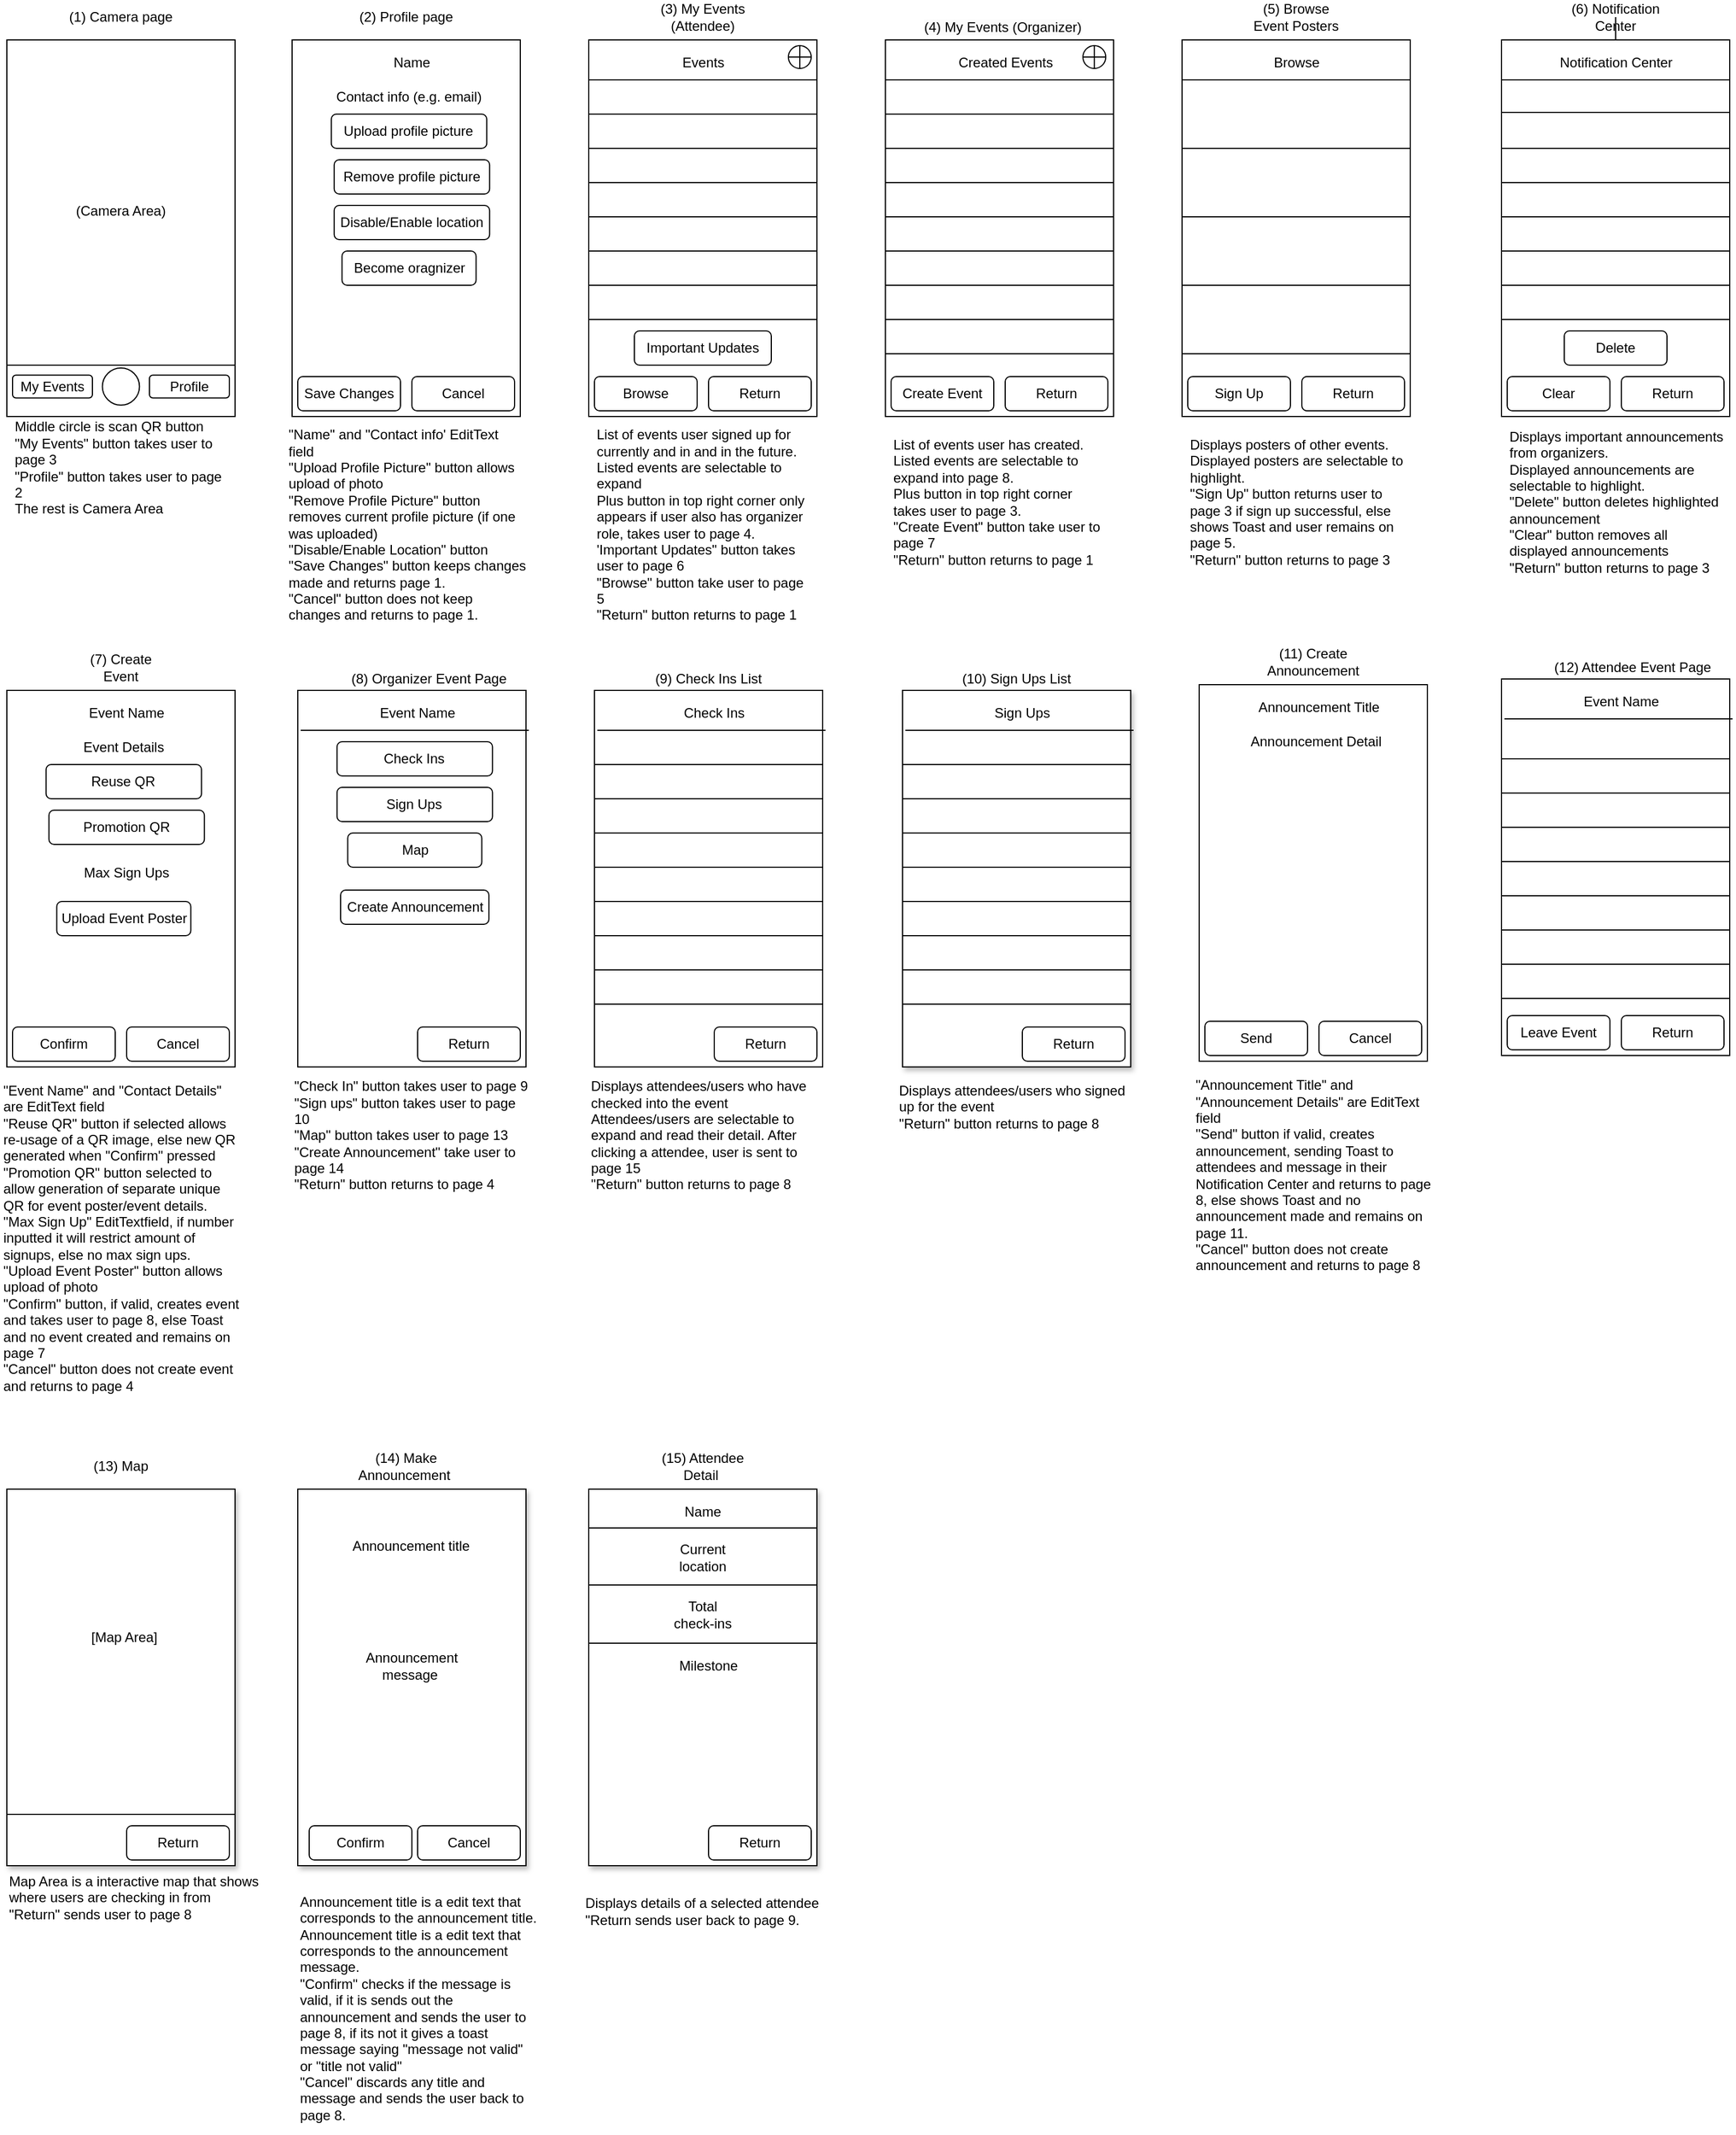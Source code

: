 <mxfile version="23.1.4" type="device">
  <diagram name="Page-1" id="Q0FHnNPMTVpMaA3_9me0">
    <mxGraphModel dx="1194" dy="1623" grid="1" gridSize="10" guides="1" tooltips="1" connect="1" arrows="1" fold="1" page="1" pageScale="1" pageWidth="850" pageHeight="1100" math="0" shadow="0">
      <root>
        <mxCell id="0" />
        <mxCell id="1" parent="0" />
        <mxCell id="bh6WhfWpwjoIIAc65cu5-3" value="" style="rounded=0;whiteSpace=wrap;html=1;rotation=90;" parent="1" vertex="1">
          <mxGeometry x="490" y="20" width="330" height="200" as="geometry" />
        </mxCell>
        <mxCell id="bh6WhfWpwjoIIAc65cu5-4" value="" style="rounded=0;whiteSpace=wrap;html=1;rotation=90;" parent="1" vertex="1">
          <mxGeometry x="-20" y="20" width="330" height="200" as="geometry" />
        </mxCell>
        <mxCell id="bh6WhfWpwjoIIAc65cu5-5" value="" style="rounded=0;whiteSpace=wrap;html=1;rotation=90;" parent="1" vertex="1">
          <mxGeometry x="230" y="20" width="330" height="200" as="geometry" />
        </mxCell>
        <mxCell id="bh6WhfWpwjoIIAc65cu5-7" value="(1) Camera page" style="text;html=1;align=center;verticalAlign=middle;whiteSpace=wrap;rounded=0;" parent="1" vertex="1">
          <mxGeometry x="95" y="-80" width="100" height="30" as="geometry" />
        </mxCell>
        <mxCell id="bh6WhfWpwjoIIAc65cu5-8" value="(2) Profile page" style="text;html=1;align=center;verticalAlign=middle;whiteSpace=wrap;rounded=0;" parent="1" vertex="1">
          <mxGeometry x="350" y="-80" width="90" height="30" as="geometry" />
        </mxCell>
        <mxCell id="bh6WhfWpwjoIIAc65cu5-9" value="(3) My Events (Attendee)" style="text;html=1;align=center;verticalAlign=middle;whiteSpace=wrap;rounded=0;" parent="1" vertex="1">
          <mxGeometry x="615" y="-80" width="80" height="30" as="geometry" />
        </mxCell>
        <mxCell id="bh6WhfWpwjoIIAc65cu5-10" value="" style="ellipse;whiteSpace=wrap;html=1;aspect=fixed;" parent="1" vertex="1">
          <mxGeometry x="128.75" y="242.5" width="32.5" height="32.5" as="geometry" />
        </mxCell>
        <mxCell id="bh6WhfWpwjoIIAc65cu5-23" value="" style="rounded=1;whiteSpace=wrap;html=1;" parent="1" vertex="1">
          <mxGeometry x="50" y="248.75" width="70" height="20" as="geometry" />
        </mxCell>
        <mxCell id="bh6WhfWpwjoIIAc65cu5-24" value="" style="rounded=1;whiteSpace=wrap;html=1;" parent="1" vertex="1">
          <mxGeometry x="170" y="248.75" width="70" height="20" as="geometry" />
        </mxCell>
        <mxCell id="bh6WhfWpwjoIIAc65cu5-26" value="Profile" style="text;html=1;align=center;verticalAlign=middle;whiteSpace=wrap;rounded=0;" parent="1" vertex="1">
          <mxGeometry x="160" y="243.75" width="90" height="30" as="geometry" />
        </mxCell>
        <mxCell id="bh6WhfWpwjoIIAc65cu5-30" value="" style="endArrow=none;html=1;rounded=0;" parent="1" edge="1">
          <mxGeometry width="50" height="50" relative="1" as="geometry">
            <mxPoint x="45" y="240" as="sourcePoint" />
            <mxPoint x="245" y="240" as="targetPoint" />
            <Array as="points">
              <mxPoint x="145" y="240" />
            </Array>
          </mxGeometry>
        </mxCell>
        <mxCell id="bh6WhfWpwjoIIAc65cu5-25" value="My Events" style="text;html=1;align=center;verticalAlign=middle;whiteSpace=wrap;rounded=0;" parent="1" vertex="1">
          <mxGeometry x="40" y="243.75" width="90" height="30" as="geometry" />
        </mxCell>
        <mxCell id="bh6WhfWpwjoIIAc65cu5-32" value="(Camera Area)" style="text;html=1;align=center;verticalAlign=middle;whiteSpace=wrap;rounded=0;" parent="1" vertex="1">
          <mxGeometry x="103.12" y="90" width="83.75" height="30" as="geometry" />
        </mxCell>
        <mxCell id="bh6WhfWpwjoIIAc65cu5-34" value="Name" style="text;html=1;align=center;verticalAlign=middle;whiteSpace=wrap;rounded=0;" parent="1" vertex="1">
          <mxGeometry x="345" y="-40" width="110" height="30" as="geometry" />
        </mxCell>
        <mxCell id="bh6WhfWpwjoIIAc65cu5-37" value="Contact info (e.g. email)" style="text;html=1;align=center;verticalAlign=middle;whiteSpace=wrap;rounded=0;" parent="1" vertex="1">
          <mxGeometry x="310" y="-10" width="175" height="30" as="geometry" />
        </mxCell>
        <mxCell id="bh6WhfWpwjoIIAc65cu5-42" value="" style="endArrow=none;html=1;rounded=0;" parent="1" edge="1">
          <mxGeometry width="50" height="50" relative="1" as="geometry">
            <mxPoint x="555" y="20" as="sourcePoint" />
            <mxPoint x="755" y="20" as="targetPoint" />
            <Array as="points" />
          </mxGeometry>
        </mxCell>
        <mxCell id="bh6WhfWpwjoIIAc65cu5-43" value="" style="endArrow=none;html=1;rounded=0;" parent="1" edge="1">
          <mxGeometry width="50" height="50" relative="1" as="geometry">
            <mxPoint x="555" y="80" as="sourcePoint" />
            <mxPoint x="755" y="80" as="targetPoint" />
            <Array as="points">
              <mxPoint x="655" y="80" />
            </Array>
          </mxGeometry>
        </mxCell>
        <mxCell id="bh6WhfWpwjoIIAc65cu5-47" value="" style="endArrow=none;html=1;rounded=0;" parent="1" edge="1">
          <mxGeometry width="50" height="50" relative="1" as="geometry">
            <mxPoint x="555" y="50" as="sourcePoint" />
            <mxPoint x="755" y="50" as="targetPoint" />
            <Array as="points">
              <mxPoint x="655" y="50" />
            </Array>
          </mxGeometry>
        </mxCell>
        <mxCell id="bh6WhfWpwjoIIAc65cu5-48" value="" style="endArrow=none;html=1;rounded=0;" parent="1" edge="1">
          <mxGeometry width="50" height="50" relative="1" as="geometry">
            <mxPoint x="554.99" y="-10" as="sourcePoint" />
            <mxPoint x="754.99" y="-10" as="targetPoint" />
            <Array as="points">
              <mxPoint x="654.99" y="-10" />
            </Array>
          </mxGeometry>
        </mxCell>
        <mxCell id="bh6WhfWpwjoIIAc65cu5-49" value="Browse" style="rounded=1;whiteSpace=wrap;html=1;" parent="1" vertex="1">
          <mxGeometry x="560" y="250" width="90" height="30" as="geometry" />
        </mxCell>
        <mxCell id="bh6WhfWpwjoIIAc65cu5-50" value="Return" style="rounded=1;whiteSpace=wrap;html=1;" parent="1" vertex="1">
          <mxGeometry x="660" y="250" width="90" height="30" as="geometry" />
        </mxCell>
        <mxCell id="bh6WhfWpwjoIIAc65cu5-54" value="Cancel" style="rounded=1;whiteSpace=wrap;html=1;" parent="1" vertex="1">
          <mxGeometry x="400" y="250" width="90" height="30" as="geometry" />
        </mxCell>
        <mxCell id="bh6WhfWpwjoIIAc65cu5-56" value="Middle circle is scan QR button&lt;br&gt;&quot;My Events&quot; button takes user to page 3&lt;br&gt;&quot;Profile&quot; button takes user to page 2&lt;br&gt;The rest is Camera Area" style="text;html=1;align=left;verticalAlign=middle;whiteSpace=wrap;rounded=0;" parent="1" vertex="1">
          <mxGeometry x="49.99" y="300" width="190" height="60" as="geometry" />
        </mxCell>
        <mxCell id="bh6WhfWpwjoIIAc65cu5-58" value="List of events user signed up for currently and in and in the future. Listed events are selectable to expand&lt;br&gt;Plus button in top right corner only appears if user also has organizer role, takes user to page 4.&lt;br&gt;&#39;Important Updates&quot; button takes user to page 6&lt;br&gt;&quot;Browse&quot; button take user to page 5&lt;br&gt;&quot;Return&quot; button returns to page 1" style="text;html=1;align=left;verticalAlign=middle;whiteSpace=wrap;rounded=0;" parent="1" vertex="1">
          <mxGeometry x="560" y="290" width="190" height="180" as="geometry" />
        </mxCell>
        <mxCell id="bh6WhfWpwjoIIAc65cu5-59" value="&lt;span style=&quot;background-color: initial;&quot;&gt;&quot;Name&quot; and &quot;Contact info&#39; EditText field&lt;/span&gt;&lt;br&gt;&lt;span style=&quot;background-color: initial;&quot;&gt;&quot;Upload Profile Picture&quot; button allows upload of photo&lt;/span&gt;&lt;br&gt;&lt;span style=&quot;background-color: initial;&quot;&gt;&quot;Remove Profile Picture&quot; button removes current profile picture (if one was uploaded)&lt;br&gt;&lt;/span&gt;&quot;Disable/Enable Location&quot; button&lt;br&gt;&lt;span style=&quot;background-color: initial;&quot;&gt;&quot;Save Changes&quot; button keeps changes made and returns page 1.&lt;/span&gt;&lt;br&gt;&lt;span style=&quot;background-color: initial;&quot;&gt;&quot;Cancel&quot; button does not keep changes and returns to page 1.&lt;br&gt;&lt;/span&gt;" style="text;html=1;align=left;verticalAlign=middle;whiteSpace=wrap;rounded=0;" parent="1" vertex="1">
          <mxGeometry x="290" y="290" width="210" height="180" as="geometry" />
        </mxCell>
        <mxCell id="9nBCSFtzRnYlW7CJUfYu-2" value="Become oragnizer" style="rounded=1;whiteSpace=wrap;html=1;" parent="1" vertex="1">
          <mxGeometry x="338.75" y="140" width="117.5" height="30" as="geometry" />
        </mxCell>
        <mxCell id="9nBCSFtzRnYlW7CJUfYu-3" value="Disable/Enable location" style="rounded=1;whiteSpace=wrap;html=1;" parent="1" vertex="1">
          <mxGeometry x="331.88" y="100" width="136.25" height="30" as="geometry" />
        </mxCell>
        <mxCell id="9nBCSFtzRnYlW7CJUfYu-4" value="Save Changes" style="rounded=1;whiteSpace=wrap;html=1;" parent="1" vertex="1">
          <mxGeometry x="300" y="250" width="90" height="30" as="geometry" />
        </mxCell>
        <mxCell id="9nBCSFtzRnYlW7CJUfYu-6" value="Upload profile picture" style="rounded=1;whiteSpace=wrap;html=1;" parent="1" vertex="1">
          <mxGeometry x="329.37" y="20" width="136.25" height="30" as="geometry" />
        </mxCell>
        <mxCell id="9nBCSFtzRnYlW7CJUfYu-7" value="Remove profile picture" style="rounded=1;whiteSpace=wrap;html=1;" parent="1" vertex="1">
          <mxGeometry x="331.88" y="60" width="136.25" height="30" as="geometry" />
        </mxCell>
        <mxCell id="9nBCSFtzRnYlW7CJUfYu-8" value="Events" style="text;html=1;align=center;verticalAlign=middle;resizable=0;points=[];autosize=1;strokeColor=none;fillColor=none;" parent="1" vertex="1">
          <mxGeometry x="625" y="-40" width="60" height="30" as="geometry" />
        </mxCell>
        <mxCell id="9nBCSFtzRnYlW7CJUfYu-9" value="Important Updates" style="rounded=1;whiteSpace=wrap;html=1;" parent="1" vertex="1">
          <mxGeometry x="595" y="210" width="120" height="30" as="geometry" />
        </mxCell>
        <mxCell id="9nBCSFtzRnYlW7CJUfYu-11" value="" style="endArrow=none;html=1;rounded=0;" parent="1" edge="1">
          <mxGeometry width="50" height="50" relative="1" as="geometry">
            <mxPoint x="554.99" y="110" as="sourcePoint" />
            <mxPoint x="754.99" y="110" as="targetPoint" />
            <Array as="points">
              <mxPoint x="654.99" y="110" />
            </Array>
          </mxGeometry>
        </mxCell>
        <mxCell id="9nBCSFtzRnYlW7CJUfYu-12" value="" style="endArrow=none;html=1;rounded=0;" parent="1" edge="1">
          <mxGeometry width="50" height="50" relative="1" as="geometry">
            <mxPoint x="555" y="140" as="sourcePoint" />
            <mxPoint x="755" y="140" as="targetPoint" />
            <Array as="points">
              <mxPoint x="655" y="140" />
            </Array>
          </mxGeometry>
        </mxCell>
        <mxCell id="9nBCSFtzRnYlW7CJUfYu-13" value="" style="endArrow=none;html=1;rounded=0;" parent="1" edge="1">
          <mxGeometry width="50" height="50" relative="1" as="geometry">
            <mxPoint x="555" y="170" as="sourcePoint" />
            <mxPoint x="755" y="170" as="targetPoint" />
            <Array as="points">
              <mxPoint x="655" y="170" />
            </Array>
          </mxGeometry>
        </mxCell>
        <mxCell id="9nBCSFtzRnYlW7CJUfYu-14" value="" style="rounded=0;whiteSpace=wrap;html=1;rotation=90;" parent="1" vertex="1">
          <mxGeometry x="749.99" y="20" width="330" height="200" as="geometry" />
        </mxCell>
        <mxCell id="9nBCSFtzRnYlW7CJUfYu-15" value="&lt;span style=&quot;color: rgb(0, 0, 0); font-family: Helvetica; font-size: 12px; font-style: normal; font-variant-ligatures: normal; font-variant-caps: normal; font-weight: 400; letter-spacing: normal; orphans: 2; text-align: center; text-indent: 0px; text-transform: none; widows: 2; word-spacing: 0px; -webkit-text-stroke-width: 0px; background-color: rgb(251, 251, 251); text-decoration-thickness: initial; text-decoration-style: initial; text-decoration-color: initial; float: none; display: inline !important;&quot;&gt;(4) My Events (Organizer)&lt;/span&gt;" style="text;whiteSpace=wrap;html=1;" parent="1" vertex="1">
          <mxGeometry x="847.49" y="-70" width="144.99" height="40" as="geometry" />
        </mxCell>
        <mxCell id="9nBCSFtzRnYlW7CJUfYu-16" value="Created Events" style="text;html=1;align=center;verticalAlign=middle;resizable=0;points=[];autosize=1;strokeColor=none;fillColor=none;" parent="1" vertex="1">
          <mxGeometry x="865" y="-40" width="110" height="30" as="geometry" />
        </mxCell>
        <mxCell id="9nBCSFtzRnYlW7CJUfYu-17" value="" style="endArrow=none;html=1;rounded=0;" parent="1" edge="1">
          <mxGeometry width="50" height="50" relative="1" as="geometry">
            <mxPoint x="814.99" y="20" as="sourcePoint" />
            <mxPoint x="1014.99" y="20" as="targetPoint" />
            <Array as="points" />
          </mxGeometry>
        </mxCell>
        <mxCell id="9nBCSFtzRnYlW7CJUfYu-18" value="" style="endArrow=none;html=1;rounded=0;" parent="1" edge="1">
          <mxGeometry width="50" height="50" relative="1" as="geometry">
            <mxPoint x="814.99" y="80" as="sourcePoint" />
            <mxPoint x="1014.99" y="80" as="targetPoint" />
            <Array as="points">
              <mxPoint x="914.99" y="80" />
            </Array>
          </mxGeometry>
        </mxCell>
        <mxCell id="9nBCSFtzRnYlW7CJUfYu-19" value="" style="endArrow=none;html=1;rounded=0;" parent="1" edge="1">
          <mxGeometry width="50" height="50" relative="1" as="geometry">
            <mxPoint x="814.99" y="200" as="sourcePoint" />
            <mxPoint x="1014.99" y="200" as="targetPoint" />
            <Array as="points">
              <mxPoint x="914.99" y="200" />
            </Array>
          </mxGeometry>
        </mxCell>
        <mxCell id="9nBCSFtzRnYlW7CJUfYu-20" value="" style="endArrow=none;html=1;rounded=0;" parent="1" edge="1">
          <mxGeometry width="50" height="50" relative="1" as="geometry">
            <mxPoint x="814.99" y="50" as="sourcePoint" />
            <mxPoint x="1014.99" y="50" as="targetPoint" />
            <Array as="points">
              <mxPoint x="914.99" y="50" />
            </Array>
          </mxGeometry>
        </mxCell>
        <mxCell id="9nBCSFtzRnYlW7CJUfYu-21" value="" style="endArrow=none;html=1;rounded=0;" parent="1" edge="1">
          <mxGeometry width="50" height="50" relative="1" as="geometry">
            <mxPoint x="814.98" y="-10" as="sourcePoint" />
            <mxPoint x="1014.98" y="-10" as="targetPoint" />
            <Array as="points">
              <mxPoint x="914.98" y="-10" />
            </Array>
          </mxGeometry>
        </mxCell>
        <mxCell id="9nBCSFtzRnYlW7CJUfYu-22" value="" style="endArrow=none;html=1;rounded=0;" parent="1" edge="1">
          <mxGeometry width="50" height="50" relative="1" as="geometry">
            <mxPoint x="814.98" y="110" as="sourcePoint" />
            <mxPoint x="1014.98" y="110" as="targetPoint" />
            <Array as="points">
              <mxPoint x="914.98" y="110" />
            </Array>
          </mxGeometry>
        </mxCell>
        <mxCell id="9nBCSFtzRnYlW7CJUfYu-23" value="" style="endArrow=none;html=1;rounded=0;" parent="1" edge="1">
          <mxGeometry width="50" height="50" relative="1" as="geometry">
            <mxPoint x="814.99" y="140" as="sourcePoint" />
            <mxPoint x="1014.99" y="140" as="targetPoint" />
            <Array as="points">
              <mxPoint x="914.99" y="140" />
            </Array>
          </mxGeometry>
        </mxCell>
        <mxCell id="9nBCSFtzRnYlW7CJUfYu-24" value="" style="endArrow=none;html=1;rounded=0;" parent="1" edge="1">
          <mxGeometry width="50" height="50" relative="1" as="geometry">
            <mxPoint x="814.99" y="170" as="sourcePoint" />
            <mxPoint x="1014.99" y="170" as="targetPoint" />
            <Array as="points">
              <mxPoint x="914.99" y="170" />
            </Array>
          </mxGeometry>
        </mxCell>
        <mxCell id="9nBCSFtzRnYlW7CJUfYu-27" value="Return" style="rounded=1;whiteSpace=wrap;html=1;" parent="1" vertex="1">
          <mxGeometry x="919.99" y="250" width="90" height="30" as="geometry" />
        </mxCell>
        <mxCell id="9nBCSFtzRnYlW7CJUfYu-29" value="Create Event" style="rounded=1;whiteSpace=wrap;html=1;" parent="1" vertex="1">
          <mxGeometry x="819.99" y="250" width="90" height="30" as="geometry" />
        </mxCell>
        <mxCell id="9nBCSFtzRnYlW7CJUfYu-30" value="List of events user has created. Listed events are selectable to expand into page 8.&lt;br&gt;Plus button in top right corner takes user to page 3.&lt;br&gt;&quot;Create Event&quot; button take user to page 7&lt;br&gt;&quot;Return&quot; button returns to page 1" style="text;html=1;align=left;verticalAlign=middle;whiteSpace=wrap;rounded=0;" parent="1" vertex="1">
          <mxGeometry x="819.99" y="290" width="190" height="140" as="geometry" />
        </mxCell>
        <mxCell id="9nBCSFtzRnYlW7CJUfYu-33" value="" style="endArrow=none;html=1;rounded=0;" parent="1" edge="1">
          <mxGeometry width="50" height="50" relative="1" as="geometry">
            <mxPoint x="555" y="200" as="sourcePoint" />
            <mxPoint x="755" y="200" as="targetPoint" />
            <Array as="points">
              <mxPoint x="655" y="200" />
            </Array>
          </mxGeometry>
        </mxCell>
        <mxCell id="9nBCSFtzRnYlW7CJUfYu-36" value="" style="shape=orEllipse;perimeter=ellipsePerimeter;whiteSpace=wrap;html=1;backgroundOutline=1;" parent="1" vertex="1">
          <mxGeometry x="729.99" y="-40" width="20" height="20" as="geometry" />
        </mxCell>
        <mxCell id="9nBCSFtzRnYlW7CJUfYu-37" value="" style="shape=orEllipse;perimeter=ellipsePerimeter;whiteSpace=wrap;html=1;backgroundOutline=1;" parent="1" vertex="1">
          <mxGeometry x="988.12" y="-40" width="20" height="20" as="geometry" />
        </mxCell>
        <mxCell id="9nBCSFtzRnYlW7CJUfYu-38" value="" style="endArrow=none;html=1;rounded=0;" parent="1" edge="1">
          <mxGeometry width="50" height="50" relative="1" as="geometry">
            <mxPoint x="814.99" y="230" as="sourcePoint" />
            <mxPoint x="1014.99" y="230" as="targetPoint" />
            <Array as="points">
              <mxPoint x="914.99" y="230" />
            </Array>
          </mxGeometry>
        </mxCell>
        <mxCell id="9nBCSFtzRnYlW7CJUfYu-39" value="" style="rounded=0;whiteSpace=wrap;html=1;rotation=90;" parent="1" vertex="1">
          <mxGeometry x="1009.99" y="20" width="330" height="200" as="geometry" />
        </mxCell>
        <mxCell id="9nBCSFtzRnYlW7CJUfYu-40" value="(5) Browse Event Posters" style="text;html=1;align=center;verticalAlign=middle;whiteSpace=wrap;rounded=0;" parent="1" vertex="1">
          <mxGeometry x="1134.99" y="-80" width="80" height="30" as="geometry" />
        </mxCell>
        <mxCell id="9nBCSFtzRnYlW7CJUfYu-43" value="" style="endArrow=none;html=1;rounded=0;" parent="1" edge="1">
          <mxGeometry width="50" height="50" relative="1" as="geometry">
            <mxPoint x="1074.99" y="50" as="sourcePoint" />
            <mxPoint x="1274.99" y="50" as="targetPoint" />
            <Array as="points">
              <mxPoint x="1174.99" y="50" />
            </Array>
          </mxGeometry>
        </mxCell>
        <mxCell id="9nBCSFtzRnYlW7CJUfYu-44" value="" style="endArrow=none;html=1;rounded=0;" parent="1" edge="1">
          <mxGeometry width="50" height="50" relative="1" as="geometry">
            <mxPoint x="1074.98" y="-10" as="sourcePoint" />
            <mxPoint x="1274.98" y="-10" as="targetPoint" />
            <Array as="points">
              <mxPoint x="1174.98" y="-10" />
            </Array>
          </mxGeometry>
        </mxCell>
        <mxCell id="9nBCSFtzRnYlW7CJUfYu-46" value="Return" style="rounded=1;whiteSpace=wrap;html=1;" parent="1" vertex="1">
          <mxGeometry x="1179.99" y="250" width="90" height="30" as="geometry" />
        </mxCell>
        <mxCell id="9nBCSFtzRnYlW7CJUfYu-47" value="Displays posters of other events. Displayed posters are selectable to highlight.&lt;br&gt;&quot;Sign Up&quot; button returns user to page 3 if sign up successful, else shows Toast and user remains on page 5.&lt;br&gt;&quot;Return&quot; button returns to page 3" style="text;html=1;align=left;verticalAlign=middle;whiteSpace=wrap;rounded=0;" parent="1" vertex="1">
          <mxGeometry x="1079.99" y="290" width="190" height="140" as="geometry" />
        </mxCell>
        <mxCell id="9nBCSFtzRnYlW7CJUfYu-48" value="Browse" style="text;html=1;align=center;verticalAlign=middle;resizable=0;points=[];autosize=1;strokeColor=none;fillColor=none;" parent="1" vertex="1">
          <mxGeometry x="1144.99" y="-40" width="60" height="30" as="geometry" />
        </mxCell>
        <mxCell id="9nBCSFtzRnYlW7CJUfYu-50" value="" style="endArrow=none;html=1;rounded=0;" parent="1" edge="1">
          <mxGeometry width="50" height="50" relative="1" as="geometry">
            <mxPoint x="1074.98" y="110" as="sourcePoint" />
            <mxPoint x="1274.98" y="110" as="targetPoint" />
            <Array as="points">
              <mxPoint x="1174.98" y="110" />
            </Array>
          </mxGeometry>
        </mxCell>
        <mxCell id="9nBCSFtzRnYlW7CJUfYu-52" value="" style="endArrow=none;html=1;rounded=0;" parent="1" edge="1">
          <mxGeometry width="50" height="50" relative="1" as="geometry">
            <mxPoint x="1074.99" y="170" as="sourcePoint" />
            <mxPoint x="1274.99" y="170" as="targetPoint" />
            <Array as="points">
              <mxPoint x="1174.99" y="170" />
            </Array>
          </mxGeometry>
        </mxCell>
        <mxCell id="9nBCSFtzRnYlW7CJUfYu-53" value="" style="endArrow=none;html=1;rounded=0;" parent="1" edge="1">
          <mxGeometry width="50" height="50" relative="1" as="geometry">
            <mxPoint x="1075" y="230" as="sourcePoint" />
            <mxPoint x="1275" y="230" as="targetPoint" />
            <Array as="points">
              <mxPoint x="1175" y="230" />
            </Array>
          </mxGeometry>
        </mxCell>
        <mxCell id="9nBCSFtzRnYlW7CJUfYu-55" value="Sign Up" style="rounded=1;whiteSpace=wrap;html=1;" parent="1" vertex="1">
          <mxGeometry x="1079.99" y="250" width="90" height="30" as="geometry" />
        </mxCell>
        <mxCell id="9nBCSFtzRnYlW7CJUfYu-67" value="" style="edgeStyle=orthogonalEdgeStyle;rounded=0;orthogonalLoop=1;jettySize=auto;html=1;" parent="1" source="9nBCSFtzRnYlW7CJUfYu-56" target="9nBCSFtzRnYlW7CJUfYu-62" edge="1">
          <mxGeometry relative="1" as="geometry" />
        </mxCell>
        <mxCell id="9nBCSFtzRnYlW7CJUfYu-56" value="" style="rounded=0;whiteSpace=wrap;html=1;rotation=90;" parent="1" vertex="1">
          <mxGeometry x="1290" y="20" width="330" height="200" as="geometry" />
        </mxCell>
        <mxCell id="9nBCSFtzRnYlW7CJUfYu-57" value="(6) Notification Center" style="text;html=1;align=center;verticalAlign=middle;whiteSpace=wrap;rounded=0;" parent="1" vertex="1">
          <mxGeometry x="1415" y="-80" width="80" height="30" as="geometry" />
        </mxCell>
        <mxCell id="9nBCSFtzRnYlW7CJUfYu-58" value="" style="endArrow=none;html=1;rounded=0;" parent="1" edge="1">
          <mxGeometry width="50" height="50" relative="1" as="geometry">
            <mxPoint x="1355" y="50" as="sourcePoint" />
            <mxPoint x="1555" y="50" as="targetPoint" />
            <Array as="points">
              <mxPoint x="1455" y="50" />
            </Array>
          </mxGeometry>
        </mxCell>
        <mxCell id="9nBCSFtzRnYlW7CJUfYu-59" value="" style="endArrow=none;html=1;rounded=0;" parent="1" edge="1">
          <mxGeometry width="50" height="50" relative="1" as="geometry">
            <mxPoint x="1354.99" y="-10" as="sourcePoint" />
            <mxPoint x="1554.99" y="-10" as="targetPoint" />
            <Array as="points">
              <mxPoint x="1454.99" y="-10" />
            </Array>
          </mxGeometry>
        </mxCell>
        <mxCell id="9nBCSFtzRnYlW7CJUfYu-60" value="Return" style="rounded=1;whiteSpace=wrap;html=1;" parent="1" vertex="1">
          <mxGeometry x="1460" y="250" width="90" height="30" as="geometry" />
        </mxCell>
        <mxCell id="9nBCSFtzRnYlW7CJUfYu-61" value="Displays important announcements from organizers.&lt;br&gt;Displayed announcements are selectable to highlight.&lt;br&gt;&quot;Delete&quot; button deletes highlighted&amp;nbsp; announcement&lt;br&gt;&quot;Clear&quot; button removes all displayed announcements&lt;br&gt;&quot;Return&quot; button returns to page 3" style="text;html=1;align=left;verticalAlign=middle;whiteSpace=wrap;rounded=0;" parent="1" vertex="1">
          <mxGeometry x="1360" y="290" width="190" height="140" as="geometry" />
        </mxCell>
        <mxCell id="9nBCSFtzRnYlW7CJUfYu-62" value="Notification Center" style="text;html=1;align=center;verticalAlign=middle;resizable=0;points=[];autosize=1;strokeColor=none;fillColor=none;" parent="1" vertex="1">
          <mxGeometry x="1395" y="-40" width="120" height="30" as="geometry" />
        </mxCell>
        <mxCell id="9nBCSFtzRnYlW7CJUfYu-63" value="" style="endArrow=none;html=1;rounded=0;" parent="1" edge="1">
          <mxGeometry width="50" height="50" relative="1" as="geometry">
            <mxPoint x="1354.99" y="110" as="sourcePoint" />
            <mxPoint x="1554.99" y="110" as="targetPoint" />
            <Array as="points">
              <mxPoint x="1454.99" y="110" />
            </Array>
          </mxGeometry>
        </mxCell>
        <mxCell id="9nBCSFtzRnYlW7CJUfYu-64" value="" style="endArrow=none;html=1;rounded=0;" parent="1" edge="1">
          <mxGeometry width="50" height="50" relative="1" as="geometry">
            <mxPoint x="1355" y="170" as="sourcePoint" />
            <mxPoint x="1555" y="170" as="targetPoint" />
            <Array as="points">
              <mxPoint x="1455" y="170" />
            </Array>
          </mxGeometry>
        </mxCell>
        <mxCell id="9nBCSFtzRnYlW7CJUfYu-66" value="Clear" style="rounded=1;whiteSpace=wrap;html=1;" parent="1" vertex="1">
          <mxGeometry x="1360" y="250" width="90" height="30" as="geometry" />
        </mxCell>
        <mxCell id="9nBCSFtzRnYlW7CJUfYu-68" value="" style="endArrow=none;html=1;rounded=0;" parent="1" edge="1">
          <mxGeometry width="50" height="50" relative="1" as="geometry">
            <mxPoint x="1355" y="18.46" as="sourcePoint" />
            <mxPoint x="1555" y="18.46" as="targetPoint" />
            <Array as="points" />
          </mxGeometry>
        </mxCell>
        <mxCell id="9nBCSFtzRnYlW7CJUfYu-69" value="" style="endArrow=none;html=1;rounded=0;" parent="1" edge="1">
          <mxGeometry width="50" height="50" relative="1" as="geometry">
            <mxPoint x="1355" y="80" as="sourcePoint" />
            <mxPoint x="1555" y="80" as="targetPoint" />
            <Array as="points">
              <mxPoint x="1455" y="80" />
            </Array>
          </mxGeometry>
        </mxCell>
        <mxCell id="9nBCSFtzRnYlW7CJUfYu-70" value="" style="endArrow=none;html=1;rounded=0;" parent="1" edge="1">
          <mxGeometry width="50" height="50" relative="1" as="geometry">
            <mxPoint x="1355" y="140" as="sourcePoint" />
            <mxPoint x="1555" y="140" as="targetPoint" />
            <Array as="points">
              <mxPoint x="1455" y="140" />
            </Array>
          </mxGeometry>
        </mxCell>
        <mxCell id="9nBCSFtzRnYlW7CJUfYu-71" value="" style="endArrow=none;html=1;rounded=0;" parent="1" edge="1">
          <mxGeometry width="50" height="50" relative="1" as="geometry">
            <mxPoint x="1355" y="200" as="sourcePoint" />
            <mxPoint x="1555" y="200" as="targetPoint" />
            <Array as="points">
              <mxPoint x="1455" y="200" />
            </Array>
          </mxGeometry>
        </mxCell>
        <mxCell id="9nBCSFtzRnYlW7CJUfYu-72" value="Delete" style="rounded=1;whiteSpace=wrap;html=1;" parent="1" vertex="1">
          <mxGeometry x="1410" y="210" width="90" height="30" as="geometry" />
        </mxCell>
        <mxCell id="9nBCSFtzRnYlW7CJUfYu-75" value="" style="rounded=0;whiteSpace=wrap;html=1;rotation=90;" parent="1" vertex="1">
          <mxGeometry x="-20" y="590" width="330" height="200" as="geometry" />
        </mxCell>
        <mxCell id="9nBCSFtzRnYlW7CJUfYu-76" value="(7) Create Event" style="text;html=1;align=center;verticalAlign=middle;whiteSpace=wrap;rounded=0;" parent="1" vertex="1">
          <mxGeometry x="100" y="490" width="90" height="30" as="geometry" />
        </mxCell>
        <mxCell id="9nBCSFtzRnYlW7CJUfYu-77" value="Event Name" style="text;html=1;align=center;verticalAlign=middle;whiteSpace=wrap;rounded=0;" parent="1" vertex="1">
          <mxGeometry x="95" y="530" width="110" height="30" as="geometry" />
        </mxCell>
        <mxCell id="9nBCSFtzRnYlW7CJUfYu-78" value="Event Details" style="text;html=1;align=center;verticalAlign=middle;whiteSpace=wrap;rounded=0;" parent="1" vertex="1">
          <mxGeometry x="60" y="560" width="175" height="30" as="geometry" />
        </mxCell>
        <mxCell id="9nBCSFtzRnYlW7CJUfYu-79" value="Cancel" style="rounded=1;whiteSpace=wrap;html=1;" parent="1" vertex="1">
          <mxGeometry x="150" y="820" width="90" height="30" as="geometry" />
        </mxCell>
        <mxCell id="9nBCSFtzRnYlW7CJUfYu-80" value="&lt;span style=&quot;background-color: initial;&quot;&gt;&quot;Event Name&quot; and &quot;Contact Details&quot; are EditText field&lt;br&gt;&lt;/span&gt;&quot;Reuse QR&quot; button if selected allows re-usage of a QR image, else new QR generated when &quot;Confirm&quot; pressed&lt;br&gt;&quot;Promotion QR&quot; button selected to allow generation of separate unique QR for event poster/event details.&lt;br&gt;&quot;Max Sign Up&quot; EditTextfield, if number inputted it will restrict amount of signups, else no max sign ups.&lt;br&gt;&lt;span style=&quot;background-color: initial;&quot;&gt;&quot;Upload Event Poster&quot; button allows upload of photo&lt;/span&gt;&lt;br&gt;&lt;span style=&quot;background-color: initial;&quot;&gt;&quot;Confirm&quot; button, if valid, creates event and takes user to page 8, else Toast and no event created and remains on page 7&lt;/span&gt;&lt;br&gt;&lt;span style=&quot;background-color: initial;&quot;&gt;&quot;Cancel&quot; button does not create event and returns to page 4&lt;br&gt;&lt;/span&gt;" style="text;html=1;align=left;verticalAlign=middle;whiteSpace=wrap;rounded=0;" parent="1" vertex="1">
          <mxGeometry x="40" y="860" width="210" height="290" as="geometry" />
        </mxCell>
        <mxCell id="9nBCSFtzRnYlW7CJUfYu-81" value="Upload Event Poster" style="rounded=1;whiteSpace=wrap;html=1;" parent="1" vertex="1">
          <mxGeometry x="88.75" y="710" width="117.5" height="30" as="geometry" />
        </mxCell>
        <mxCell id="9nBCSFtzRnYlW7CJUfYu-83" value="Confirm" style="rounded=1;whiteSpace=wrap;html=1;" parent="1" vertex="1">
          <mxGeometry x="50" y="820" width="90" height="30" as="geometry" />
        </mxCell>
        <mxCell id="9nBCSFtzRnYlW7CJUfYu-84" value="Reuse QR" style="rounded=1;whiteSpace=wrap;html=1;" parent="1" vertex="1">
          <mxGeometry x="79.37" y="590" width="136.25" height="30" as="geometry" />
        </mxCell>
        <mxCell id="9nBCSFtzRnYlW7CJUfYu-85" value="Promotion QR" style="rounded=1;whiteSpace=wrap;html=1;" parent="1" vertex="1">
          <mxGeometry x="81.89" y="630" width="136.25" height="30" as="geometry" />
        </mxCell>
        <mxCell id="9nBCSFtzRnYlW7CJUfYu-86" value="Max Sign Ups" style="text;html=1;align=center;verticalAlign=middle;whiteSpace=wrap;rounded=0;" parent="1" vertex="1">
          <mxGeometry x="95.01" y="670" width="110" height="30" as="geometry" />
        </mxCell>
        <mxCell id="9nBCSFtzRnYlW7CJUfYu-87" value="" style="rounded=0;whiteSpace=wrap;html=1;rotation=90;" parent="1" vertex="1">
          <mxGeometry x="235.01" y="590" width="330" height="200" as="geometry" />
        </mxCell>
        <mxCell id="9nBCSFtzRnYlW7CJUfYu-88" value="(9) Check Ins List" style="text;html=1;align=center;verticalAlign=middle;whiteSpace=wrap;rounded=0;" parent="1" vertex="1">
          <mxGeometry x="575.01" y="500" width="170" height="30" as="geometry" />
        </mxCell>
        <mxCell id="9nBCSFtzRnYlW7CJUfYu-89" value="Event Name" style="text;html=1;align=center;verticalAlign=middle;whiteSpace=wrap;rounded=0;" parent="1" vertex="1">
          <mxGeometry x="350.01" y="530" width="110" height="30" as="geometry" />
        </mxCell>
        <mxCell id="9nBCSFtzRnYlW7CJUfYu-91" value="Return" style="rounded=1;whiteSpace=wrap;html=1;" parent="1" vertex="1">
          <mxGeometry x="405.01" y="820" width="90" height="30" as="geometry" />
        </mxCell>
        <mxCell id="9nBCSFtzRnYlW7CJUfYu-92" value="&quot;Check In&quot; button takes user to page 9&lt;br&gt;&quot;Sign ups&quot; button takes user to page 10&lt;br&gt;&quot;Map&quot; button takes user to page 13&lt;br&gt;&quot;Create Announcement&quot; take user to page 14&lt;br&gt;&lt;span style=&quot;background-color: initial;&quot;&gt;&quot;Return&quot; button returns to page 4&lt;br&gt;&lt;/span&gt;" style="text;html=1;align=left;verticalAlign=middle;whiteSpace=wrap;rounded=0;" parent="1" vertex="1">
          <mxGeometry x="295.01" y="860" width="210" height="110" as="geometry" />
        </mxCell>
        <mxCell id="9nBCSFtzRnYlW7CJUfYu-93" value="Map" style="rounded=1;whiteSpace=wrap;html=1;" parent="1" vertex="1">
          <mxGeometry x="343.76" y="650" width="117.5" height="30" as="geometry" />
        </mxCell>
        <mxCell id="9nBCSFtzRnYlW7CJUfYu-94" value="Create Announcement" style="rounded=1;whiteSpace=wrap;html=1;" parent="1" vertex="1">
          <mxGeometry x="337.51" y="700" width="130.01" height="30" as="geometry" />
        </mxCell>
        <mxCell id="9nBCSFtzRnYlW7CJUfYu-95" value="Check Ins" style="rounded=1;whiteSpace=wrap;html=1;" parent="1" vertex="1">
          <mxGeometry x="334.38" y="570" width="136.25" height="30" as="geometry" />
        </mxCell>
        <mxCell id="9nBCSFtzRnYlW7CJUfYu-96" value="Sign Ups" style="rounded=1;whiteSpace=wrap;html=1;" parent="1" vertex="1">
          <mxGeometry x="334.39" y="610" width="136.25" height="30" as="geometry" />
        </mxCell>
        <mxCell id="9nBCSFtzRnYlW7CJUfYu-98" value="" style="endArrow=none;html=1;rounded=0;" parent="1" edge="1">
          <mxGeometry width="50" height="50" relative="1" as="geometry">
            <mxPoint x="302.51" y="560" as="sourcePoint" />
            <mxPoint x="502.51" y="560" as="targetPoint" />
            <Array as="points">
              <mxPoint x="402.51" y="560" />
            </Array>
          </mxGeometry>
        </mxCell>
        <mxCell id="9nBCSFtzRnYlW7CJUfYu-99" value="" style="rounded=0;whiteSpace=wrap;html=1;rotation=90;" parent="1" vertex="1">
          <mxGeometry x="495.01" y="590" width="330" height="200" as="geometry" />
        </mxCell>
        <mxCell id="9nBCSFtzRnYlW7CJUfYu-100" value="Check Ins" style="text;html=1;align=center;verticalAlign=middle;whiteSpace=wrap;rounded=0;" parent="1" vertex="1">
          <mxGeometry x="610.01" y="530" width="110" height="30" as="geometry" />
        </mxCell>
        <mxCell id="9nBCSFtzRnYlW7CJUfYu-101" value="Return" style="rounded=1;whiteSpace=wrap;html=1;" parent="1" vertex="1">
          <mxGeometry x="665.01" y="820" width="90" height="30" as="geometry" />
        </mxCell>
        <mxCell id="9nBCSFtzRnYlW7CJUfYu-102" value="Displays attendees/users who have checked into the event&lt;br&gt;Attendees/users are selectable to expand and read their detail. After clicking a attendee, user is sent to page 15&lt;br&gt;&lt;span style=&quot;background-color: initial;&quot;&gt;&quot;Return&quot; button returns to page 8&lt;br&gt;&lt;/span&gt;" style="text;html=1;align=left;verticalAlign=middle;whiteSpace=wrap;rounded=0;" parent="1" vertex="1">
          <mxGeometry x="555.01" y="860" width="210" height="110" as="geometry" />
        </mxCell>
        <mxCell id="9nBCSFtzRnYlW7CJUfYu-107" value="" style="endArrow=none;html=1;rounded=0;" parent="1" edge="1">
          <mxGeometry width="50" height="50" relative="1" as="geometry">
            <mxPoint x="562.51" y="560" as="sourcePoint" />
            <mxPoint x="762.51" y="560" as="targetPoint" />
            <Array as="points">
              <mxPoint x="662.51" y="560" />
            </Array>
          </mxGeometry>
        </mxCell>
        <mxCell id="9nBCSFtzRnYlW7CJUfYu-108" value="(8) Organizer Event Page" style="text;html=1;align=center;verticalAlign=middle;whiteSpace=wrap;rounded=0;" parent="1" vertex="1">
          <mxGeometry x="330" y="500" width="170" height="30" as="geometry" />
        </mxCell>
        <mxCell id="9nBCSFtzRnYlW7CJUfYu-116" value="" style="endArrow=none;html=1;rounded=0;" parent="1" edge="1">
          <mxGeometry width="50" height="50" relative="1" as="geometry">
            <mxPoint x="560.01" y="590" as="sourcePoint" />
            <mxPoint x="760.01" y="590" as="targetPoint" />
            <Array as="points" />
          </mxGeometry>
        </mxCell>
        <mxCell id="9nBCSFtzRnYlW7CJUfYu-117" value="" style="endArrow=none;html=1;rounded=0;" parent="1" edge="1">
          <mxGeometry width="50" height="50" relative="1" as="geometry">
            <mxPoint x="560.01" y="650" as="sourcePoint" />
            <mxPoint x="760.01" y="650" as="targetPoint" />
            <Array as="points">
              <mxPoint x="660.01" y="650" />
            </Array>
          </mxGeometry>
        </mxCell>
        <mxCell id="9nBCSFtzRnYlW7CJUfYu-118" value="" style="endArrow=none;html=1;rounded=0;" parent="1" edge="1">
          <mxGeometry width="50" height="50" relative="1" as="geometry">
            <mxPoint x="560.01" y="620" as="sourcePoint" />
            <mxPoint x="760.01" y="620" as="targetPoint" />
            <Array as="points">
              <mxPoint x="660.01" y="620" />
            </Array>
          </mxGeometry>
        </mxCell>
        <mxCell id="9nBCSFtzRnYlW7CJUfYu-119" value="" style="endArrow=none;html=1;rounded=0;" parent="1" edge="1">
          <mxGeometry width="50" height="50" relative="1" as="geometry">
            <mxPoint x="560" y="680" as="sourcePoint" />
            <mxPoint x="760" y="680" as="targetPoint" />
            <Array as="points">
              <mxPoint x="660" y="680" />
            </Array>
          </mxGeometry>
        </mxCell>
        <mxCell id="9nBCSFtzRnYlW7CJUfYu-120" value="" style="endArrow=none;html=1;rounded=0;" parent="1" edge="1">
          <mxGeometry width="50" height="50" relative="1" as="geometry">
            <mxPoint x="560.01" y="710" as="sourcePoint" />
            <mxPoint x="760.01" y="710" as="targetPoint" />
            <Array as="points">
              <mxPoint x="660.01" y="710" />
            </Array>
          </mxGeometry>
        </mxCell>
        <mxCell id="9nBCSFtzRnYlW7CJUfYu-121" value="" style="endArrow=none;html=1;rounded=0;" parent="1" edge="1">
          <mxGeometry width="50" height="50" relative="1" as="geometry">
            <mxPoint x="560.01" y="740" as="sourcePoint" />
            <mxPoint x="760.01" y="740" as="targetPoint" />
            <Array as="points">
              <mxPoint x="660.01" y="740" />
            </Array>
          </mxGeometry>
        </mxCell>
        <mxCell id="9nBCSFtzRnYlW7CJUfYu-122" value="" style="endArrow=none;html=1;rounded=0;" parent="1" edge="1">
          <mxGeometry width="50" height="50" relative="1" as="geometry">
            <mxPoint x="560.01" y="770" as="sourcePoint" />
            <mxPoint x="760.01" y="770" as="targetPoint" />
            <Array as="points">
              <mxPoint x="660.01" y="770" />
            </Array>
          </mxGeometry>
        </mxCell>
        <mxCell id="9nBCSFtzRnYlW7CJUfYu-123" value="" style="endArrow=none;html=1;rounded=0;" parent="1" edge="1">
          <mxGeometry width="50" height="50" relative="1" as="geometry">
            <mxPoint x="560.01" y="800" as="sourcePoint" />
            <mxPoint x="760.01" y="800" as="targetPoint" />
            <Array as="points">
              <mxPoint x="660.01" y="800" />
            </Array>
          </mxGeometry>
        </mxCell>
        <mxCell id="9nBCSFtzRnYlW7CJUfYu-124" value="(10) Sign Ups List" style="text;html=1;align=center;verticalAlign=middle;whiteSpace=wrap;rounded=0;" parent="1" vertex="1">
          <mxGeometry x="845.01" y="500" width="170" height="30" as="geometry" />
        </mxCell>
        <mxCell id="9nBCSFtzRnYlW7CJUfYu-125" value="" style="rounded=0;whiteSpace=wrap;html=1;rotation=90;shadow=1;" parent="1" vertex="1">
          <mxGeometry x="765.01" y="590" width="330" height="200" as="geometry" />
        </mxCell>
        <mxCell id="9nBCSFtzRnYlW7CJUfYu-126" value="Sign Ups" style="text;html=1;align=center;verticalAlign=middle;whiteSpace=wrap;rounded=0;" parent="1" vertex="1">
          <mxGeometry x="880.01" y="530" width="110" height="30" as="geometry" />
        </mxCell>
        <mxCell id="9nBCSFtzRnYlW7CJUfYu-127" value="Return" style="rounded=1;whiteSpace=wrap;html=1;" parent="1" vertex="1">
          <mxGeometry x="935.01" y="820" width="90" height="30" as="geometry" />
        </mxCell>
        <mxCell id="9nBCSFtzRnYlW7CJUfYu-128" value="Displays attendees/users who signed up for the event&lt;br&gt;&lt;span style=&quot;background-color: initial;&quot;&gt;&quot;Return&quot; button returns to page 8&lt;br&gt;&lt;/span&gt;" style="text;html=1;align=left;verticalAlign=middle;whiteSpace=wrap;rounded=0;" parent="1" vertex="1">
          <mxGeometry x="825.01" y="860" width="210" height="60" as="geometry" />
        </mxCell>
        <mxCell id="9nBCSFtzRnYlW7CJUfYu-129" value="" style="endArrow=none;html=1;rounded=0;" parent="1" edge="1">
          <mxGeometry width="50" height="50" relative="1" as="geometry">
            <mxPoint x="832.51" y="560" as="sourcePoint" />
            <mxPoint x="1032.51" y="560" as="targetPoint" />
            <Array as="points">
              <mxPoint x="932.51" y="560" />
            </Array>
          </mxGeometry>
        </mxCell>
        <mxCell id="9nBCSFtzRnYlW7CJUfYu-130" value="" style="endArrow=none;html=1;rounded=0;" parent="1" edge="1">
          <mxGeometry width="50" height="50" relative="1" as="geometry">
            <mxPoint x="830.01" y="590" as="sourcePoint" />
            <mxPoint x="1030.01" y="590" as="targetPoint" />
            <Array as="points" />
          </mxGeometry>
        </mxCell>
        <mxCell id="9nBCSFtzRnYlW7CJUfYu-131" value="" style="endArrow=none;html=1;rounded=0;" parent="1" edge="1">
          <mxGeometry width="50" height="50" relative="1" as="geometry">
            <mxPoint x="830.01" y="650" as="sourcePoint" />
            <mxPoint x="1030.01" y="650" as="targetPoint" />
            <Array as="points">
              <mxPoint x="930.01" y="650" />
            </Array>
          </mxGeometry>
        </mxCell>
        <mxCell id="9nBCSFtzRnYlW7CJUfYu-132" value="" style="endArrow=none;html=1;rounded=0;" parent="1" edge="1">
          <mxGeometry width="50" height="50" relative="1" as="geometry">
            <mxPoint x="830.01" y="620" as="sourcePoint" />
            <mxPoint x="1030.01" y="620" as="targetPoint" />
            <Array as="points">
              <mxPoint x="930.01" y="620" />
            </Array>
          </mxGeometry>
        </mxCell>
        <mxCell id="9nBCSFtzRnYlW7CJUfYu-133" value="" style="endArrow=none;html=1;rounded=0;" parent="1" edge="1">
          <mxGeometry width="50" height="50" relative="1" as="geometry">
            <mxPoint x="830" y="680" as="sourcePoint" />
            <mxPoint x="1030" y="680" as="targetPoint" />
            <Array as="points">
              <mxPoint x="930" y="680" />
            </Array>
          </mxGeometry>
        </mxCell>
        <mxCell id="9nBCSFtzRnYlW7CJUfYu-134" value="" style="endArrow=none;html=1;rounded=0;" parent="1" edge="1">
          <mxGeometry width="50" height="50" relative="1" as="geometry">
            <mxPoint x="830.01" y="710" as="sourcePoint" />
            <mxPoint x="1030.01" y="710" as="targetPoint" />
            <Array as="points">
              <mxPoint x="930.01" y="710" />
            </Array>
          </mxGeometry>
        </mxCell>
        <mxCell id="9nBCSFtzRnYlW7CJUfYu-135" value="" style="endArrow=none;html=1;rounded=0;" parent="1" edge="1">
          <mxGeometry width="50" height="50" relative="1" as="geometry">
            <mxPoint x="830.01" y="740" as="sourcePoint" />
            <mxPoint x="1030.01" y="740" as="targetPoint" />
            <Array as="points">
              <mxPoint x="930.01" y="740" />
            </Array>
          </mxGeometry>
        </mxCell>
        <mxCell id="9nBCSFtzRnYlW7CJUfYu-136" value="" style="endArrow=none;html=1;rounded=0;" parent="1" edge="1">
          <mxGeometry width="50" height="50" relative="1" as="geometry">
            <mxPoint x="830.01" y="770" as="sourcePoint" />
            <mxPoint x="1030.01" y="770" as="targetPoint" />
            <Array as="points">
              <mxPoint x="930.01" y="770" />
            </Array>
          </mxGeometry>
        </mxCell>
        <mxCell id="9nBCSFtzRnYlW7CJUfYu-137" value="" style="endArrow=none;html=1;rounded=0;" parent="1" edge="1">
          <mxGeometry width="50" height="50" relative="1" as="geometry">
            <mxPoint x="830.01" y="800" as="sourcePoint" />
            <mxPoint x="1030.01" y="800" as="targetPoint" />
            <Array as="points">
              <mxPoint x="930.01" y="800" />
            </Array>
          </mxGeometry>
        </mxCell>
        <mxCell id="9nBCSFtzRnYlW7CJUfYu-147" value="" style="rounded=0;whiteSpace=wrap;html=1;rotation=90;" parent="1" vertex="1">
          <mxGeometry x="1025.01" y="585" width="330" height="200" as="geometry" />
        </mxCell>
        <mxCell id="9nBCSFtzRnYlW7CJUfYu-148" value="(11) Create Announcement" style="text;html=1;align=center;verticalAlign=middle;whiteSpace=wrap;rounded=0;" parent="1" vertex="1">
          <mxGeometry x="1145.01" y="485" width="90" height="30" as="geometry" />
        </mxCell>
        <mxCell id="9nBCSFtzRnYlW7CJUfYu-149" value="Announcement Title" style="text;html=1;align=center;verticalAlign=middle;whiteSpace=wrap;rounded=0;" parent="1" vertex="1">
          <mxGeometry x="1140.01" y="525" width="110" height="30" as="geometry" />
        </mxCell>
        <mxCell id="9nBCSFtzRnYlW7CJUfYu-150" value="Announcement Detail" style="text;html=1;align=center;verticalAlign=middle;whiteSpace=wrap;rounded=0;" parent="1" vertex="1">
          <mxGeometry x="1105.01" y="555" width="175" height="30" as="geometry" />
        </mxCell>
        <mxCell id="9nBCSFtzRnYlW7CJUfYu-151" value="Cancel" style="rounded=1;whiteSpace=wrap;html=1;" parent="1" vertex="1">
          <mxGeometry x="1195.01" y="815" width="90" height="30" as="geometry" />
        </mxCell>
        <mxCell id="9nBCSFtzRnYlW7CJUfYu-153" value="Send" style="rounded=1;whiteSpace=wrap;html=1;" parent="1" vertex="1">
          <mxGeometry x="1095.01" y="815" width="90" height="30" as="geometry" />
        </mxCell>
        <mxCell id="9nBCSFtzRnYlW7CJUfYu-157" value="&quot;Announcement Title&quot; and &quot;Announcement&amp;nbsp;&lt;span style=&quot;background-color: initial;&quot;&gt;Details&quot; are EditText field&lt;br&gt;&lt;/span&gt;&quot;Send&quot; button if valid, creates announcement, sending Toast to attendees and message in their Notification Center and returns to page 8, else shows Toast and no announcement made and remains on page 11.&lt;br&gt;&lt;span style=&quot;background-color: initial;&quot;&gt;&quot;Cancel&quot; button does not create announcement and returns to page 8&lt;br&gt;&lt;/span&gt;" style="text;html=1;align=left;verticalAlign=middle;whiteSpace=wrap;rounded=0;" parent="1" vertex="1">
          <mxGeometry x="1085.01" y="860" width="210" height="180" as="geometry" />
        </mxCell>
        <mxCell id="9nBCSFtzRnYlW7CJUfYu-158" value="" style="rounded=0;whiteSpace=wrap;html=1;rotation=90;" parent="1" vertex="1">
          <mxGeometry x="1290" y="580" width="330" height="200" as="geometry" />
        </mxCell>
        <mxCell id="9nBCSFtzRnYlW7CJUfYu-159" value="Event Name" style="text;html=1;align=center;verticalAlign=middle;whiteSpace=wrap;rounded=0;" parent="1" vertex="1">
          <mxGeometry x="1405" y="520" width="110" height="30" as="geometry" />
        </mxCell>
        <mxCell id="9nBCSFtzRnYlW7CJUfYu-160" value="Return" style="rounded=1;whiteSpace=wrap;html=1;" parent="1" vertex="1">
          <mxGeometry x="1460" y="810" width="90" height="30" as="geometry" />
        </mxCell>
        <mxCell id="9nBCSFtzRnYlW7CJUfYu-165" value="" style="endArrow=none;html=1;rounded=0;" parent="1" edge="1">
          <mxGeometry width="50" height="50" relative="1" as="geometry">
            <mxPoint x="1357.5" y="550" as="sourcePoint" />
            <mxPoint x="1557.5" y="550" as="targetPoint" />
            <Array as="points">
              <mxPoint x="1457.5" y="550" />
            </Array>
          </mxGeometry>
        </mxCell>
        <mxCell id="9nBCSFtzRnYlW7CJUfYu-166" value="(12) Attendee Event Page" style="text;html=1;align=center;verticalAlign=middle;whiteSpace=wrap;rounded=0;" parent="1" vertex="1">
          <mxGeometry x="1384.99" y="490" width="170" height="30" as="geometry" />
        </mxCell>
        <mxCell id="9nBCSFtzRnYlW7CJUfYu-167" value="Leave Event" style="rounded=1;whiteSpace=wrap;html=1;" parent="1" vertex="1">
          <mxGeometry x="1360" y="810" width="90" height="30" as="geometry" />
        </mxCell>
        <mxCell id="9nBCSFtzRnYlW7CJUfYu-168" value="" style="endArrow=none;html=1;rounded=0;" parent="1" edge="1">
          <mxGeometry width="50" height="50" relative="1" as="geometry">
            <mxPoint x="1355.02" y="585" as="sourcePoint" />
            <mxPoint x="1555.02" y="585" as="targetPoint" />
            <Array as="points" />
          </mxGeometry>
        </mxCell>
        <mxCell id="9nBCSFtzRnYlW7CJUfYu-169" value="" style="endArrow=none;html=1;rounded=0;" parent="1" edge="1">
          <mxGeometry width="50" height="50" relative="1" as="geometry">
            <mxPoint x="1355.02" y="645" as="sourcePoint" />
            <mxPoint x="1555.02" y="645" as="targetPoint" />
            <Array as="points">
              <mxPoint x="1455.02" y="645" />
            </Array>
          </mxGeometry>
        </mxCell>
        <mxCell id="9nBCSFtzRnYlW7CJUfYu-170" value="" style="endArrow=none;html=1;rounded=0;" parent="1" edge="1">
          <mxGeometry width="50" height="50" relative="1" as="geometry">
            <mxPoint x="1355.02" y="615" as="sourcePoint" />
            <mxPoint x="1555.02" y="615" as="targetPoint" />
            <Array as="points">
              <mxPoint x="1455.02" y="615" />
            </Array>
          </mxGeometry>
        </mxCell>
        <mxCell id="9nBCSFtzRnYlW7CJUfYu-171" value="" style="endArrow=none;html=1;rounded=0;" parent="1" edge="1">
          <mxGeometry width="50" height="50" relative="1" as="geometry">
            <mxPoint x="1355.01" y="675" as="sourcePoint" />
            <mxPoint x="1555.01" y="675" as="targetPoint" />
            <Array as="points">
              <mxPoint x="1455.01" y="675" />
            </Array>
          </mxGeometry>
        </mxCell>
        <mxCell id="9nBCSFtzRnYlW7CJUfYu-172" value="" style="endArrow=none;html=1;rounded=0;" parent="1" edge="1">
          <mxGeometry width="50" height="50" relative="1" as="geometry">
            <mxPoint x="1355.02" y="705" as="sourcePoint" />
            <mxPoint x="1555.02" y="705" as="targetPoint" />
            <Array as="points">
              <mxPoint x="1455.02" y="705" />
            </Array>
          </mxGeometry>
        </mxCell>
        <mxCell id="9nBCSFtzRnYlW7CJUfYu-173" value="" style="endArrow=none;html=1;rounded=0;" parent="1" edge="1">
          <mxGeometry width="50" height="50" relative="1" as="geometry">
            <mxPoint x="1355.02" y="735" as="sourcePoint" />
            <mxPoint x="1555.02" y="735" as="targetPoint" />
            <Array as="points">
              <mxPoint x="1455.02" y="735" />
            </Array>
          </mxGeometry>
        </mxCell>
        <mxCell id="9nBCSFtzRnYlW7CJUfYu-174" value="" style="endArrow=none;html=1;rounded=0;" parent="1" edge="1">
          <mxGeometry width="50" height="50" relative="1" as="geometry">
            <mxPoint x="1355.02" y="765" as="sourcePoint" />
            <mxPoint x="1555.02" y="765" as="targetPoint" />
            <Array as="points">
              <mxPoint x="1455.02" y="765" />
            </Array>
          </mxGeometry>
        </mxCell>
        <mxCell id="9nBCSFtzRnYlW7CJUfYu-175" value="" style="endArrow=none;html=1;rounded=0;" parent="1" edge="1">
          <mxGeometry width="50" height="50" relative="1" as="geometry">
            <mxPoint x="1355.02" y="795" as="sourcePoint" />
            <mxPoint x="1555.02" y="795" as="targetPoint" />
            <Array as="points">
              <mxPoint x="1455.02" y="795" />
            </Array>
          </mxGeometry>
        </mxCell>
        <mxCell id="j7Yk2NrUk1wuD01t7luQ-1" value="" style="rounded=0;whiteSpace=wrap;html=1;rotation=90;shadow=1;" vertex="1" parent="1">
          <mxGeometry x="-20.01" y="1290" width="330" height="200" as="geometry" />
        </mxCell>
        <mxCell id="j7Yk2NrUk1wuD01t7luQ-2" value="(13) Map" style="text;html=1;align=center;verticalAlign=middle;whiteSpace=wrap;rounded=0;" vertex="1" parent="1">
          <mxGeometry x="100" y="1190" width="90" height="30" as="geometry" />
        </mxCell>
        <mxCell id="j7Yk2NrUk1wuD01t7luQ-3" value="Return" style="rounded=1;whiteSpace=wrap;html=1;" vertex="1" parent="1">
          <mxGeometry x="150" y="1520" width="90" height="30" as="geometry" />
        </mxCell>
        <mxCell id="j7Yk2NrUk1wuD01t7luQ-4" value="" style="endArrow=none;html=1;rounded=0;" edge="1" parent="1">
          <mxGeometry width="50" height="50" relative="1" as="geometry">
            <mxPoint x="45" y="1510" as="sourcePoint" />
            <mxPoint x="245" y="1510" as="targetPoint" />
            <Array as="points">
              <mxPoint x="145" y="1510" />
            </Array>
          </mxGeometry>
        </mxCell>
        <mxCell id="j7Yk2NrUk1wuD01t7luQ-6" value="[Map Area]" style="text;html=1;align=center;verticalAlign=middle;whiteSpace=wrap;rounded=0;" vertex="1" parent="1">
          <mxGeometry x="107.51" y="1340" width="79.99" height="30" as="geometry" />
        </mxCell>
        <mxCell id="j7Yk2NrUk1wuD01t7luQ-8" value="Map Area is a interactive map that shows&lt;br&gt;where users are checking in from&lt;br&gt;&quot;Return&quot; sends user to page 8" style="text;html=1;align=left;verticalAlign=middle;resizable=0;points=[];autosize=1;strokeColor=none;fillColor=none;" vertex="1" parent="1">
          <mxGeometry x="45" y="1553" width="240" height="60" as="geometry" />
        </mxCell>
        <mxCell id="j7Yk2NrUk1wuD01t7luQ-9" value="" style="rounded=0;whiteSpace=wrap;html=1;rotation=90;shadow=1;" vertex="1" parent="1">
          <mxGeometry x="235" y="1290" width="330" height="200" as="geometry" />
        </mxCell>
        <mxCell id="j7Yk2NrUk1wuD01t7luQ-10" value="(14) Make Announcement&amp;nbsp;" style="text;html=1;align=center;verticalAlign=middle;whiteSpace=wrap;rounded=0;" vertex="1" parent="1">
          <mxGeometry x="350" y="1190" width="90" height="30" as="geometry" />
        </mxCell>
        <mxCell id="j7Yk2NrUk1wuD01t7luQ-11" value="Cancel" style="rounded=1;whiteSpace=wrap;html=1;" vertex="1" parent="1">
          <mxGeometry x="405.01" y="1520" width="90" height="30" as="geometry" />
        </mxCell>
        <mxCell id="j7Yk2NrUk1wuD01t7luQ-12" value="Confirm" style="rounded=1;whiteSpace=wrap;html=1;" vertex="1" parent="1">
          <mxGeometry x="309.99" y="1520" width="90" height="30" as="geometry" />
        </mxCell>
        <mxCell id="j7Yk2NrUk1wuD01t7luQ-14" value="Announcement title&amp;nbsp;" style="text;html=1;align=center;verticalAlign=middle;whiteSpace=wrap;rounded=0;" vertex="1" parent="1">
          <mxGeometry x="331.88" y="1260" width="138.12" height="30" as="geometry" />
        </mxCell>
        <mxCell id="j7Yk2NrUk1wuD01t7luQ-15" value="Announcement message&amp;nbsp;" style="text;html=1;align=center;verticalAlign=middle;whiteSpace=wrap;rounded=0;" vertex="1" parent="1">
          <mxGeometry x="330.94" y="1310" width="138.12" height="140" as="geometry" />
        </mxCell>
        <mxCell id="j7Yk2NrUk1wuD01t7luQ-17" value="Announcement title is a edit text that corresponds to the announcement title.&lt;br&gt;Announcement title is a edit text that corresponds to the announcement message.&lt;br&gt;&quot;Confirm&quot; checks if the message is valid, if it is sends out the announcement and sends the user to page 8, if its not it gives a toast message saying &quot;message not valid&quot; or &quot;title not valid&quot;&lt;br&gt;&quot;Cancel&quot; discards any title and message and sends the user back to page 8." style="text;html=1;align=left;verticalAlign=middle;whiteSpace=wrap;rounded=0;" vertex="1" parent="1">
          <mxGeometry x="300" y="1570" width="210" height="220" as="geometry" />
        </mxCell>
        <mxCell id="j7Yk2NrUk1wuD01t7luQ-18" value="" style="rounded=0;whiteSpace=wrap;html=1;rotation=90;shadow=1;" vertex="1" parent="1">
          <mxGeometry x="490" y="1290" width="330" height="200" as="geometry" />
        </mxCell>
        <mxCell id="j7Yk2NrUk1wuD01t7luQ-19" value="Displays details of a selected attendee&lt;br&gt;&quot;Return sends user back to page 9." style="text;html=1;align=left;verticalAlign=middle;whiteSpace=wrap;rounded=0;" vertex="1" parent="1">
          <mxGeometry x="550" y="1570" width="210" height="50" as="geometry" />
        </mxCell>
        <mxCell id="j7Yk2NrUk1wuD01t7luQ-20" value="(15) Attendee Detail&amp;nbsp;" style="text;html=1;align=center;verticalAlign=middle;whiteSpace=wrap;rounded=0;" vertex="1" parent="1">
          <mxGeometry x="610" y="1190" width="90" height="30" as="geometry" />
        </mxCell>
        <mxCell id="j7Yk2NrUk1wuD01t7luQ-21" value="Return" style="rounded=1;whiteSpace=wrap;html=1;" vertex="1" parent="1">
          <mxGeometry x="660" y="1520" width="90" height="30" as="geometry" />
        </mxCell>
        <mxCell id="j7Yk2NrUk1wuD01t7luQ-22" value="Name" style="text;html=1;align=center;verticalAlign=middle;whiteSpace=wrap;rounded=0;" vertex="1" parent="1">
          <mxGeometry x="625" y="1230" width="60" height="30" as="geometry" />
        </mxCell>
        <mxCell id="j7Yk2NrUk1wuD01t7luQ-24" value="Current location" style="text;html=1;align=center;verticalAlign=middle;whiteSpace=wrap;rounded=0;" vertex="1" parent="1">
          <mxGeometry x="625" y="1270" width="60" height="30" as="geometry" />
        </mxCell>
        <mxCell id="j7Yk2NrUk1wuD01t7luQ-25" value="" style="endArrow=none;html=1;rounded=0;" edge="1" parent="1">
          <mxGeometry width="50" height="50" relative="1" as="geometry">
            <mxPoint x="555" y="1259" as="sourcePoint" />
            <mxPoint x="755" y="1259" as="targetPoint" />
            <Array as="points">
              <mxPoint x="655" y="1259" />
            </Array>
          </mxGeometry>
        </mxCell>
        <mxCell id="j7Yk2NrUk1wuD01t7luQ-26" value="Total check-ins" style="text;html=1;align=center;verticalAlign=middle;whiteSpace=wrap;rounded=0;" vertex="1" parent="1">
          <mxGeometry x="625" y="1320" width="60" height="30" as="geometry" />
        </mxCell>
        <mxCell id="j7Yk2NrUk1wuD01t7luQ-27" value="" style="endArrow=none;html=1;rounded=0;" edge="1" parent="1">
          <mxGeometry width="50" height="50" relative="1" as="geometry">
            <mxPoint x="555" y="1309" as="sourcePoint" />
            <mxPoint x="755" y="1309" as="targetPoint" />
            <Array as="points">
              <mxPoint x="655" y="1309" />
            </Array>
          </mxGeometry>
        </mxCell>
        <mxCell id="j7Yk2NrUk1wuD01t7luQ-28" value="" style="endArrow=none;html=1;rounded=0;" edge="1" parent="1">
          <mxGeometry width="50" height="50" relative="1" as="geometry">
            <mxPoint x="555.01" y="1360" as="sourcePoint" />
            <mxPoint x="755.01" y="1360" as="targetPoint" />
            <Array as="points">
              <mxPoint x="655.01" y="1360" />
            </Array>
          </mxGeometry>
        </mxCell>
        <mxCell id="j7Yk2NrUk1wuD01t7luQ-29" value="Milestone" style="text;html=1;align=center;verticalAlign=middle;whiteSpace=wrap;rounded=0;" vertex="1" parent="1">
          <mxGeometry x="630.01" y="1365" width="60" height="30" as="geometry" />
        </mxCell>
      </root>
    </mxGraphModel>
  </diagram>
</mxfile>
